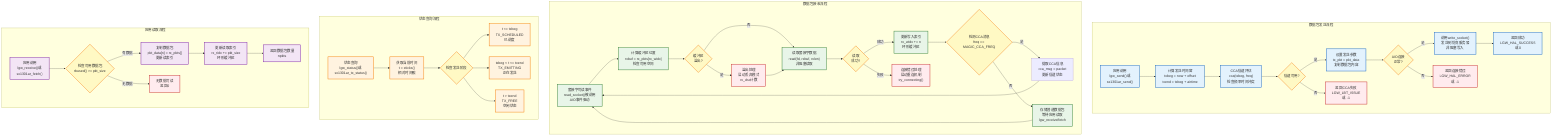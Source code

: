graph TD
    subgraph "数据包发送流程"
        START_TX["应用调用<br/>lgw_send()或<br/>sx1301ar_send()"]
        
        CHECK_CCA["CCA信道评估<br/>cca(txbeg, freq)<br/>检查频率时间冲突"]
        
        CCA_OK{"信道可用?"}
        
        CALC_TIME["计算发送时间窗<br/>txbeg = now + offset<br/>txend = txbeg + airtime"]
        
        SET_TX["设置发送参数<br/>tx_pkt = pkt_data<br/>复制数据包内容"]
        
        CHECK_AIO{"AIO连接<br/>正常?"}
        
        WRITE_SOCK["调用write_socket()<br/>发送到仿真服务器<br/>非阻塞写入"]
        
        TX_SUCCESS["返回成功<br/>LGW_HAL_SUCCESS<br/>或 0"]
        
        TX_FAIL_CCA["返回CCA失败<br/>LGW_LBT_ISSUE<br/>或 -1"]
        
        TX_FAIL_AIO["返回连接错误<br/>LGW_HAL_ERROR<br/>或 -1"]
    end
    
    subgraph "数据包接收流程"
        SOCK_READ["套接字可读事件<br/>read_socket()被调用<br/>AIO事件驱动"]
        
        CALC_BUF["计算缓冲区位置<br/>rxbuf = rx_pkts[rx_widx]<br/>检查可用空间"]
        
        CHECK_OVERFLOW{"缓冲区<br/>溢出?"}
        
        HANDLE_OVERFLOW["溢出处理<br/>启动丢弃模式<br/>rx_dsc计数"]
        
        READ_DATA["读取套接字数据<br/>read(fd, rxbuf, rxlen)<br/>非阻塞读取"]
        
        CHECK_READ{"读取<br/>成功?"}
        
        UPDATE_IDX["更新写入索引<br/>rx_widx += n<br/>环形缓冲区"]
        
        CHECK_CCA_MSG{"检测CCA消息<br/>freq == MAGIC_CCA_FREQ"}
        
        EXTRACT_CCA["提取CCA信息<br/>cca_msg = packet<br/>更新信道状态"]
        
        STORE_PACKET["存储普通数据包<br/>等待应用读取<br/>lgw_receive/fetch"]
        
        CONN_ERROR["连接错误处理<br/>启动重连机制<br/>try_connecting()"]
    end
    
    subgraph "状态查询流程"
        QUERY_STATUS["状态查询<br/>lgw_status()或<br/>sx1301ar_tx_status()"]
        
        GET_TIME["获取当前时间<br/>t = xticks()<br/>相对时间戳"]
        
        CHECK_PHASE{"检查发送阶段"}
        
        SCHEDULED["t <= txbeg<br/>TX_SCHEDULED<br/>已调度"]
        
        EMITTING["txbeg < t <= txend<br/>TX_EMITTING<br/>正在发送"]
        
        FREE["t > txend<br/>TX_FREE<br/>空闲状态"]
    end
    
    subgraph "应用读取流程"
        APP_READ["应用调用<br/>lgw_receive()或<br/>sx1301ar_fetch()"]
        
        CHECK_AVAIL{"检查可用数据包<br/>rbused() >= pkt_size"}
        
        COPY_PKT["复制数据包<br/>pkt_data[n] = rx_pkts[]<br/>更新读索引"]
        
        UPDATE_READ["更新读取索引<br/>rx_ridx += pkt_size<br/>环形缓冲区"]
        
        RETURN_COUNT["返回数据包数量<br/>npkts"]
        
        NO_DATA["无数据可读<br/>返回0"]
    end
    
    %% 发送流程连接
    START_TX --> CALC_TIME
    CALC_TIME --> CHECK_CCA
    CHECK_CCA --> CCA_OK
    CCA_OK -->|是| SET_TX
    CCA_OK -->|否| TX_FAIL_CCA
    SET_TX --> CHECK_AIO
    CHECK_AIO -->|是| WRITE_SOCK
    CHECK_AIO -->|否| TX_FAIL_AIO
    WRITE_SOCK --> TX_SUCCESS
    
    %% 接收流程连接
    SOCK_READ --> CALC_BUF
    CALC_BUF --> CHECK_OVERFLOW
    CHECK_OVERFLOW -->|是| HANDLE_OVERFLOW
    CHECK_OVERFLOW -->|否| READ_DATA
    HANDLE_OVERFLOW --> READ_DATA
    READ_DATA --> CHECK_READ
    CHECK_READ -->|成功| UPDATE_IDX
    CHECK_READ -->|失败| CONN_ERROR
    UPDATE_IDX --> CHECK_CCA_MSG
    CHECK_CCA_MSG -->|是| EXTRACT_CCA
    CHECK_CCA_MSG -->|否| STORE_PACKET
    EXTRACT_CCA --> SOCK_READ
    STORE_PACKET --> SOCK_READ
    
    %% 状态查询连接
    QUERY_STATUS --> GET_TIME
    GET_TIME --> CHECK_PHASE
    CHECK_PHASE --> SCHEDULED
    CHECK_PHASE --> EMITTING
    CHECK_PHASE --> FREE
    
    %% 应用读取连接
    APP_READ --> CHECK_AVAIL
    CHECK_AVAIL -->|有数据| COPY_PKT
    CHECK_AVAIL -->|无数据| NO_DATA
    COPY_PKT --> UPDATE_READ
    UPDATE_READ --> RETURN_COUNT
    
    %% 样式定义
    classDef sendFlow fill:#e3f2fd,stroke:#1565c0,stroke-width:2px
    classDef recvFlow fill:#e8f5e8,stroke:#2e7d32,stroke-width:2px
    classDef statusFlow fill:#fff3e0,stroke:#f57c00,stroke-width:2px
    classDef readFlow fill:#f3e5f5,stroke:#7b1fa2,stroke-width:2px
    classDef decision fill:#fff9c4,stroke:#f57f17,stroke-width:2px
    classDef error fill:#ffebee,stroke:#c62828,stroke-width:2px
    
    class START_TX,CALC_TIME,CHECK_CCA,SET_TX,WRITE_SOCK,TX_SUCCESS sendFlow
    class SOCK_READ,CALC_BUF,READ_DATA,UPDATE_IDX,STORE_PACKET recvFlow
    class QUERY_STATUS,GET_TIME,SCHEDULED,EMITTING,FREE statusFlow
    class APP_READ,COPY_PKT,UPDATE_READ,RETURN_COUNT readFlow
    class CCA_OK,CHECK_OVERFLOW,CHECK_READ,CHECK_CCA_MSG,CHECK_PHASE,CHECK_AVAIL,CHECK_AIO decision
    class TX_FAIL_CCA,TX_FAIL_AIO,CONN_ERROR,HANDLE_OVERFLOW,NO_DATA error
